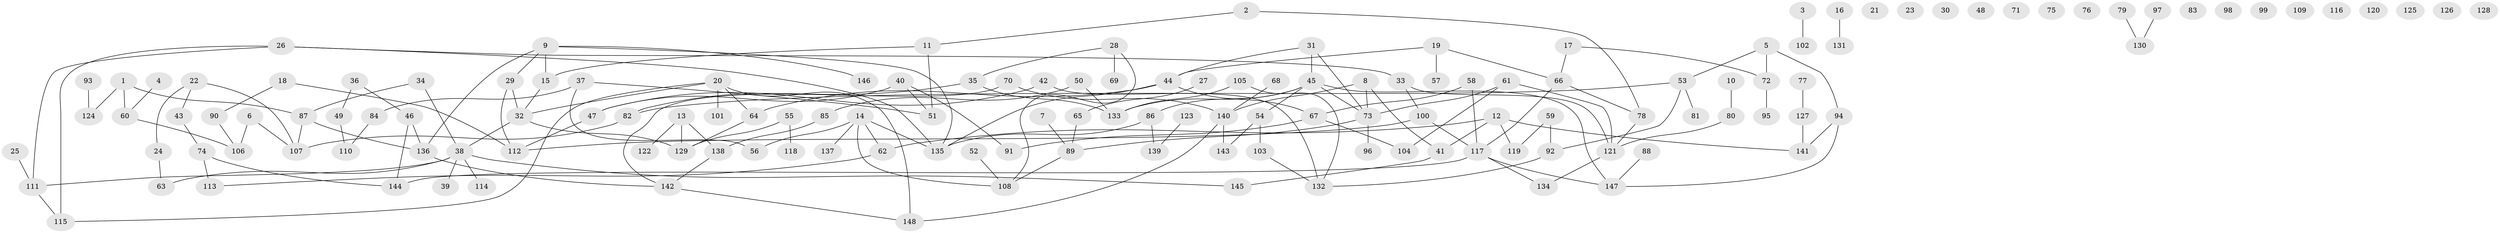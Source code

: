 // coarse degree distribution, {3: 0.21359223300970873, 1: 0.18446601941747573, 2: 0.1941747572815534, 4: 0.11650485436893204, 6: 0.04854368932038835, 5: 0.04854368932038835, 0: 0.1553398058252427, 7: 0.038834951456310676}
// Generated by graph-tools (version 1.1) at 2025/41/03/06/25 10:41:20]
// undirected, 148 vertices, 174 edges
graph export_dot {
graph [start="1"]
  node [color=gray90,style=filled];
  1;
  2;
  3;
  4;
  5;
  6;
  7;
  8;
  9;
  10;
  11;
  12;
  13;
  14;
  15;
  16;
  17;
  18;
  19;
  20;
  21;
  22;
  23;
  24;
  25;
  26;
  27;
  28;
  29;
  30;
  31;
  32;
  33;
  34;
  35;
  36;
  37;
  38;
  39;
  40;
  41;
  42;
  43;
  44;
  45;
  46;
  47;
  48;
  49;
  50;
  51;
  52;
  53;
  54;
  55;
  56;
  57;
  58;
  59;
  60;
  61;
  62;
  63;
  64;
  65;
  66;
  67;
  68;
  69;
  70;
  71;
  72;
  73;
  74;
  75;
  76;
  77;
  78;
  79;
  80;
  81;
  82;
  83;
  84;
  85;
  86;
  87;
  88;
  89;
  90;
  91;
  92;
  93;
  94;
  95;
  96;
  97;
  98;
  99;
  100;
  101;
  102;
  103;
  104;
  105;
  106;
  107;
  108;
  109;
  110;
  111;
  112;
  113;
  114;
  115;
  116;
  117;
  118;
  119;
  120;
  121;
  122;
  123;
  124;
  125;
  126;
  127;
  128;
  129;
  130;
  131;
  132;
  133;
  134;
  135;
  136;
  137;
  138;
  139;
  140;
  141;
  142;
  143;
  144;
  145;
  146;
  147;
  148;
  1 -- 60;
  1 -- 87;
  1 -- 124;
  2 -- 11;
  2 -- 78;
  3 -- 102;
  4 -- 60;
  5 -- 53;
  5 -- 72;
  5 -- 94;
  6 -- 106;
  6 -- 107;
  7 -- 89;
  8 -- 41;
  8 -- 73;
  8 -- 140;
  9 -- 15;
  9 -- 29;
  9 -- 135;
  9 -- 136;
  9 -- 146;
  10 -- 80;
  11 -- 15;
  11 -- 51;
  12 -- 41;
  12 -- 62;
  12 -- 119;
  12 -- 141;
  13 -- 122;
  13 -- 129;
  13 -- 138;
  14 -- 56;
  14 -- 62;
  14 -- 108;
  14 -- 135;
  14 -- 137;
  15 -- 32;
  16 -- 131;
  17 -- 66;
  17 -- 72;
  18 -- 90;
  18 -- 112;
  19 -- 44;
  19 -- 57;
  19 -- 66;
  20 -- 32;
  20 -- 64;
  20 -- 101;
  20 -- 115;
  20 -- 148;
  22 -- 24;
  22 -- 43;
  22 -- 107;
  24 -- 63;
  25 -- 111;
  26 -- 33;
  26 -- 111;
  26 -- 115;
  26 -- 135;
  27 -- 65;
  28 -- 35;
  28 -- 69;
  28 -- 108;
  29 -- 32;
  29 -- 112;
  31 -- 44;
  31 -- 45;
  31 -- 73;
  32 -- 38;
  32 -- 129;
  33 -- 100;
  33 -- 121;
  34 -- 38;
  34 -- 87;
  35 -- 82;
  35 -- 133;
  36 -- 46;
  36 -- 49;
  37 -- 51;
  37 -- 56;
  37 -- 84;
  38 -- 39;
  38 -- 63;
  38 -- 111;
  38 -- 114;
  38 -- 145;
  40 -- 47;
  40 -- 51;
  40 -- 91;
  41 -- 145;
  42 -- 47;
  42 -- 132;
  43 -- 74;
  44 -- 64;
  44 -- 67;
  44 -- 135;
  45 -- 54;
  45 -- 73;
  45 -- 86;
  45 -- 133;
  45 -- 147;
  46 -- 136;
  46 -- 144;
  47 -- 112;
  49 -- 110;
  50 -- 85;
  50 -- 133;
  52 -- 108;
  53 -- 81;
  53 -- 82;
  53 -- 92;
  54 -- 103;
  54 -- 143;
  55 -- 118;
  55 -- 129;
  58 -- 67;
  58 -- 117;
  59 -- 92;
  59 -- 119;
  60 -- 106;
  61 -- 73;
  61 -- 104;
  61 -- 121;
  62 -- 113;
  64 -- 129;
  65 -- 89;
  66 -- 78;
  66 -- 117;
  67 -- 91;
  67 -- 104;
  68 -- 140;
  70 -- 140;
  70 -- 142;
  72 -- 95;
  73 -- 89;
  73 -- 96;
  74 -- 113;
  74 -- 144;
  77 -- 127;
  78 -- 121;
  79 -- 130;
  80 -- 121;
  82 -- 107;
  84 -- 110;
  85 -- 138;
  86 -- 135;
  86 -- 139;
  87 -- 107;
  87 -- 136;
  88 -- 147;
  89 -- 108;
  90 -- 106;
  92 -- 132;
  93 -- 124;
  94 -- 141;
  94 -- 147;
  97 -- 130;
  100 -- 112;
  100 -- 117;
  103 -- 132;
  105 -- 132;
  105 -- 133;
  111 -- 115;
  117 -- 134;
  117 -- 144;
  117 -- 147;
  121 -- 134;
  123 -- 139;
  127 -- 141;
  136 -- 142;
  138 -- 142;
  140 -- 143;
  140 -- 148;
  142 -- 148;
}
